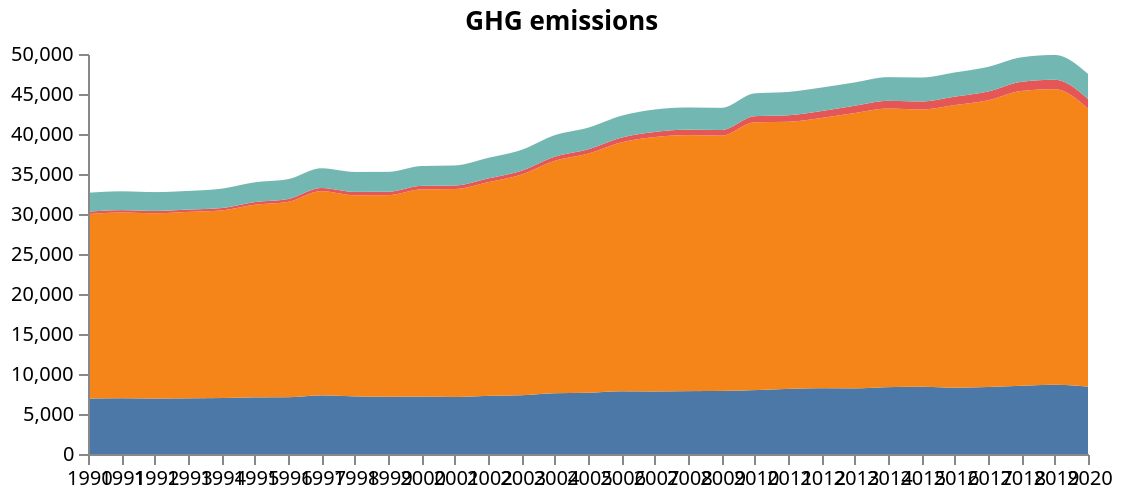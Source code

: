{
    "$schema": "https://vega.github.io/schema/vega/v5.json",
    "description": "A basic stacked area chart example.",
    "width": 500,
    "height": 200,
    "padding": 5,
    "title":"GHG emissions",
    "data": [
      {
        "name": "table",
        "values": [
          {"x": 1990, "y": 6936.68, "c": "CH4"},
          {"x": 1991, "y": 6972.61, "c": "CH4"},
          {"x": 1992, "y": 6932.75, "c": "CH4"},
          {"x": 1993, "y": 6958.63, "c": "CH4"},
          {"x": 1994, "y": 6996.12, "c": "CH4"},
          {"x": 1995, "y": 7080.75, "c": "CH4"},
          {"x": 1996, "y": 7097.47, "c": "CH4"},
          {"x": 1997, "y": 7328.28, "c": "CH4"},
          {"x": 1998, "y": 7204.1, "c": "CH4"},
          {"x": 1999, "y": 7150.24, "c": "CH4"},
          {"x": 2000, "y": 7173.64, "c": "CH4"},
          {"x": 2001, "y": 7129.96, "c": "CH4"},
          {"x": 2002, "y": 7270.7, "c": "CH4"},
          {"x": 2003, "y": 7344.2, "c": "CH4"},
          {"x": 2004, "y": 7597.86, "c": "CH4"},
          {"x": 2005, "y": 7655.39, "c": "CH4"},
          {"x": 2006, "y": 7840.96, "c": "CH4"},
          {"x": 2007, "y": 7817.43, "c": "CH4"},
          {"x": 2008, "y": 7860.49, "c": "CH4"},
          {"x": 2009, "y": 7884.34, "c": "CH4"},
          {"x": 2010, "y": 7986.74, "c": "CH4"},
          {"x": 2011, "y": 8142.05, "c": "CH4"},
          {"x": 2012, "y": 8226.45, "c": "CH4"},
          {"x": 2013, "y": 8203.1, "c": "CH4"},
          {"x": 2014, "y": 8358.29, "c": "CH4"},
          {"x": 2015, "y": 8406.97, "c": "CH4"},
          {"x": 2016, "y": 8290.55, "c": "CH4"},
          {"x": 2017, "y": 8377.51, "c": "CH4"},
          {"x": 2018, "y": 8528.19, "c": "CH4"},
          {"x": 2019, "y": 8654.75, "c": "CH4"},
          {"x": 2020, "y": 8428.66, "c": "CH4"},
          {"x": 1990, "y": 23054.21, "c": "CO2"},
          {"x": 1991, "y": 23210.66, "c": "CO2"},
          {"x": 1992, "y": 23160.21, "c": "CO2"},
          {"x": 1993, "y": 23302.43, "c": "CO2"},
          {"x": 1994, "y": 23447.16, "c": "CO2"},
          {"x": 1995, "y": 24075.08, "c": "CO2"},
          {"x": 1996, "y": 24415.14, "c": "CO2"},
          {"x": 1997, "y": 25528.62, "c": "CO2"},
          {"x": 1998, "y": 25135.56, "c": "CO2"},
          {"x": 1999, "y": 25204.1, "c": "CO2"},
          {"x": 2000, "y": 25901.81, "c": "CO2"},
          {"x": 2001, "y": 25988.6, "c": "CO2"},
          {"x": 2002, "y": 26706.93, "c": "CO2"},
          {"x": 2003, "y": 27579.09, "c": "CO2"},
          {"x": 2004, "y": 29050.2, "c": "CO2"},
          {"x": 2005, "y": 29884.64, "c": "CO2"},
          {"x": 2006, "y": 31114.92, "c": "CO2"},
          {"x": 2007, "y": 31798.65, "c": "CO2"},
          {"x": 2008, "y": 32001.8, "c": "CO2"},
          {"x": 2009, "y": 31910.11, "c": "CO2"},
          {"x": 2010, "y": 33478.09, "c": "CO2"},
          {"x": 2011, "y": 33386.21, "c": "CO2"},
          {"x": 2012, "y": 33776.66, "c": "CO2"},
          {"x": 2013, "y": 34418.74, "c": "CO2"},
          {"x": 2014, "y": 34824.6, "c": "CO2"},
          {"x": 2015, "y": 34657.09, "c": "CO2"},
          {"x": 2016, "y": 35327.54, "c": "CO2"},
          {"x": 2017, "y": 35836.11, "c": "CO2"},
          {"x": 2018, "y": 36855.48, "c": "CO2"},
          {"x": 2019, "y": 36948.97, "c": "CO2"},
          {"x": 2020, "y": 34739.12, "c": "CO2"},
          {"x": 1990, "y": 302.21, "c": "F-Gas"},
          {"x": 1991, "y": 297.51, "c": "F-Gas"},
          {"x": 1992, "y": 294.57, "c": "F-Gas"},
          {"x": 1993, "y": 290.55, "c": "F-Gas"},
          {"x": 1994, "y": 297.94, "c": "F-Gas"},
          {"x": 1995, "y": 329.36, "c": "F-Gas"},
          {"x": 1996, "y": 359.05, "c": "F-Gas"},
          {"x": 1997, "y": 391.61, "c": "F-Gas"},
          {"x": 1998, "y": 424.94, "c": "F-Gas"},
          {"x": 1999, "y": 426.78, "c": "F-Gas"},
          {"x": 2000, "y": 443.72, "c": "F-Gas"},
          {"x": 2001, "y": 441.58, "c": "F-Gas"},
          {"x": 2002, "y": 467.43, "c": "F-Gas"},
          {"x": 2003, "y": 477.72, "c": "F-Gas"},
          {"x": 2004, "y": 511.84, "c": "F-Gas"},
          {"x": 2005, "y": 541.91, "c": "F-Gas"},
          {"x": 2006, "y": 587.2, "c": "F-Gas"},
          {"x": 2007, "y": 641.45, "c": "F-Gas"},
          {"x": 2008, "y": 684.64, "c": "F-Gas"},
          {"x": 2009, "y": 705.57, "c": "F-Gas"},
          {"x": 2010, "y": 762.28, "c": "F-Gas"},
          {"x": 2011, "y": 812.31, "c": "F-Gas"},
          {"x": 2012, "y": 861.06, "c": "F-Gas"},
          {"x": 2013, "y": 908.93, "c": "F-Gas"},
          {"x": 2014, "y": 962.57, "c": "F-Gas"},
          {"x": 2015, "y": 1000.64, "c": "F-Gas"},
          {"x": 2016, "y": 1053.6, "c": "F-Gas"},
          {"x": 2017, "y": 1094.87, "c": "F-Gas"},
          {"x": 2018, "y": 1136.14, "c": "F-Gas"},
          {"x": 2019, "y": 1177.41, "c": "F-Gas"},
          {"x": 2020, "y": 1218.67, "c": "F-Gas"},
          {"x": 1990, "y": 2368.32, "c": "N2O"},
          {"x": 1991, "y": 2354.73, "c": "N2O"},
          {"x": 1992, "y": 2348.68, "c": "N2O"},
          {"x": 1993, "y": 2332.57, "c": "N2O"},
          {"x": 1994, "y": 2421.53, "c": "N2O"},
          {"x": 1995, "y": 2475.69, "c": "N2O"},
          {"x": 1996, "y": 2479.34, "c": "N2O"},
          {"x": 1997, "y": 2466.49, "c": "N2O"},
          {"x": 1998, "y": 2496.63, "c": "N2O"},
          {"x": 1999, "y": 2483.51, "c": "N2O"},
          {"x": 2000, "y": 2475.74, "c": "N2O"},
          {"x": 2001, "y": 2506.68, "c": "N2O"},
          {"x": 2002, "y": 2567.67, "c": "N2O"},
          {"x": 2003, "y": 2608.23, "c": "N2O"},
          {"x": 2004, "y": 2689.61, "c": "N2O"},
          {"x": 2005, "y": 2702.48, "c": "N2O"},
          {"x": 2006, "y": 2735.1, "c": "N2O"},
          {"x": 2007, "y": 2803.84, "c": "N2O"},
          {"x": 2008, "y": 2769.83, "c": "N2O"},
          {"x": 2009, "y": 2770.11, "c": "N2O"},
          {"x": 2010, "y": 2853.5, "c": "N2O"},
          {"x": 2011, "y": 2915.9, "c": "N2O"},
          {"x": 2012, "y": 2936, "c": "N2O"},
          {"x": 2013, "y": 2912.82, "c": "N2O"},
          {"x": 2014, "y": 2961.01, "c": "N2O"},
          {"x": 2015, "y": 2995.08, "c": "N2O"},
          {"x": 2016, "y": 3020.14, "c": "N2O"},
          {"x": 2017, "y": 3082.43, "c": "N2O"},
          {"x": 2018, "y": 3066.1, "c": "N2O"},
          {"x": 2019, "y": 3099.48, "c": "N2O"},
          {"x": 2020, "y": 3126.7, "c": "N2O"}
        ],
        "transform": [
          {
            "type": "stack",
            "groupby": ["x"],
            "sort": {"field": "c"},
            "field": "y"
          }
        ]
      }
    ],
    "scales": [
      {
        "name": "x",
        "type": "point",
        "range": "width",
        "domain": {"data": "table", "field": "x"}
      },
      {
        "name": "y",
        "type": "linear",
        "range": "height",
        "nice": true,
        "zero": true,
        "domain": {"data": "table", "field": "y1"}
      },
      {
        "name": "color",
        "type": "ordinal",
        "range": "category",
        "domain": {"data": "table", "field": "c"}
      }
    ],
    "axes": [
      {"orient": "bottom", "scale": "x", "zindex": 1},
      {"orient": "left", "scale": "y", "zindex": 1}
    ],
    "marks": [
      {
        "type": "group",
        "from": {"facet": {"name": "series", "data": "table", "groupby": "c"}},
        "marks": [
          {
            "type": "area",
            "from": {"data": "series"},
            "encode": {
              "enter": {
                "interpolate": {"value": "monotone"},
                "x": {"scale": "x", "field": "x"},
                "y": {"scale": "y", "field": "y0"},
                "y2": {"scale": "y", "field": "y1"},
                "fill": {"scale": "color", "field": "c"}
              },
              "update": {"fillOpacity": {"value": 1}},
              "hover": {"fillOpacity": {"value": 0.5}}
            }
          }
        ]
      }
    ]
  }